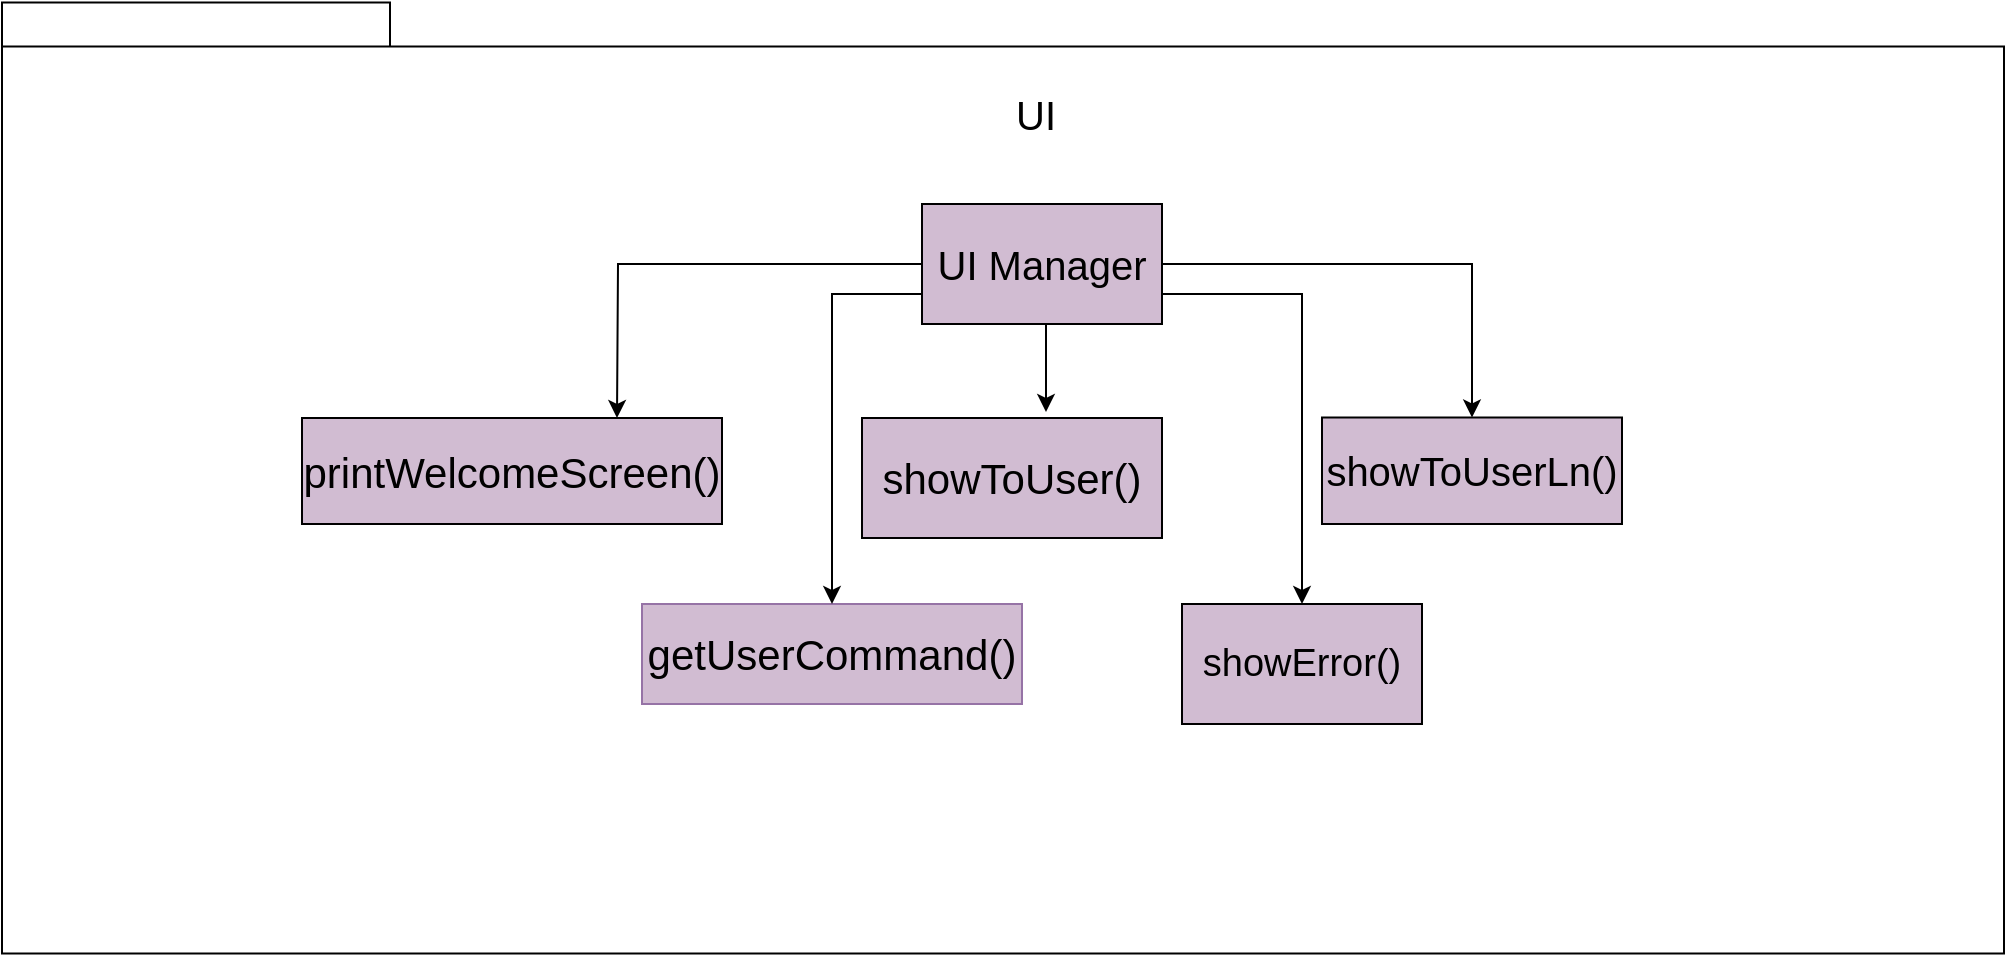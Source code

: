 <mxfile version="13.9.2" type="github">
  <diagram name="Page-1" id="b5b7bab2-c9e2-2cf4-8b2a-24fd1a2a6d21">
    <mxGraphModel dx="782" dy="437" grid="1" gridSize="10" guides="1" tooltips="1" connect="1" arrows="1" fold="1" page="1" pageScale="1" pageWidth="827" pageHeight="1169" background="#ffffff" math="0" shadow="0">
      <root>
        <mxCell id="0" />
        <mxCell id="1" parent="0" />
        <mxCell id="6e0c8c40b5770093-72" value="" style="shape=folder;fontStyle=1;spacingTop=10;tabWidth=194;tabHeight=22;tabPosition=left;html=1;rounded=0;shadow=0;comic=0;labelBackgroundColor=none;strokeWidth=1;fillColor=none;fontFamily=Verdana;fontSize=10;align=center;" parent="1" vertex="1">
          <mxGeometry x="310" y="109.25" width="1001" height="475.5" as="geometry" />
        </mxCell>
        <mxCell id="SDTG_R8VkgxWELLOiTUD-3" value="&lt;font style=&quot;font-size: 20px&quot;&gt;UI&lt;/font&gt;" style="text;html=1;strokeColor=none;fillColor=none;align=center;verticalAlign=middle;whiteSpace=wrap;rounded=0;" parent="1" vertex="1">
          <mxGeometry x="807" y="154.5" width="40" height="20" as="geometry" />
        </mxCell>
        <mxCell id="SDTG_R8VkgxWELLOiTUD-4" value="&lt;font style=&quot;font-size: 20px&quot;&gt;UI Manager&lt;/font&gt;" style="rounded=0;whiteSpace=wrap;html=1;fillColor=#d1bcd2;" parent="1" vertex="1">
          <mxGeometry x="770" y="210" width="120" height="60" as="geometry" />
        </mxCell>
        <mxCell id="SDTG_R8VkgxWELLOiTUD-5" value="&lt;font style=&quot;font-size: 21px&quot;&gt;printWelcomeScreen()&lt;/font&gt;" style="rounded=0;whiteSpace=wrap;html=1;fillColor=#d1bcd2;" parent="1" vertex="1">
          <mxGeometry x="460" y="317" width="210" height="53" as="geometry" />
        </mxCell>
        <mxCell id="SDTG_R8VkgxWELLOiTUD-6" value="" style="endArrow=classic;html=1;entryX=0.75;entryY=0;entryDx=0;entryDy=0;exitX=0;exitY=0.5;exitDx=0;exitDy=0;rounded=0;" parent="1" source="SDTG_R8VkgxWELLOiTUD-4" target="SDTG_R8VkgxWELLOiTUD-5" edge="1">
          <mxGeometry width="50" height="50" relative="1" as="geometry">
            <mxPoint x="710" y="320" as="sourcePoint" />
            <mxPoint x="760" y="270" as="targetPoint" />
            <Array as="points">
              <mxPoint x="618" y="240" />
            </Array>
          </mxGeometry>
        </mxCell>
        <mxCell id="SDTG_R8VkgxWELLOiTUD-7" value="&lt;font style=&quot;font-size: 21px&quot;&gt;showToUser()&lt;/font&gt;" style="rounded=0;whiteSpace=wrap;html=1;fillColor=#d1bcd2;" parent="1" vertex="1">
          <mxGeometry x="740" y="317" width="150" height="60" as="geometry" />
        </mxCell>
        <mxCell id="SDTG_R8VkgxWELLOiTUD-8" value="" style="endArrow=classic;html=1;" parent="1" edge="1">
          <mxGeometry width="50" height="50" relative="1" as="geometry">
            <mxPoint x="832" y="270" as="sourcePoint" />
            <mxPoint x="832" y="314" as="targetPoint" />
          </mxGeometry>
        </mxCell>
        <mxCell id="SDTG_R8VkgxWELLOiTUD-9" value="&lt;font style=&quot;font-size: 20px&quot;&gt;showToUserLn()&lt;/font&gt;" style="rounded=0;whiteSpace=wrap;html=1;fillColor=#d1bcd2;" parent="1" vertex="1">
          <mxGeometry x="970" y="316.75" width="150" height="53.25" as="geometry" />
        </mxCell>
        <mxCell id="SDTG_R8VkgxWELLOiTUD-10" value="&lt;font style=&quot;font-size: 21px&quot;&gt;getUserCommand()&lt;/font&gt;" style="rounded=0;whiteSpace=wrap;html=1;strokeColor=#9673a6;fillColor=#d1bcd2;" parent="1" vertex="1">
          <mxGeometry x="630" y="410" width="190" height="50" as="geometry" />
        </mxCell>
        <mxCell id="SDTG_R8VkgxWELLOiTUD-11" value="&lt;font style=&quot;font-size: 19px&quot;&gt;showError()&lt;/font&gt;" style="rounded=0;whiteSpace=wrap;html=1;fillColor=#d1bcd2;" parent="1" vertex="1">
          <mxGeometry x="900" y="410" width="120" height="60" as="geometry" />
        </mxCell>
        <mxCell id="SDTG_R8VkgxWELLOiTUD-12" value="" style="endArrow=classic;html=1;entryX=0.5;entryY=0;entryDx=0;entryDy=0;exitX=0;exitY=0.75;exitDx=0;exitDy=0;rounded=0;" parent="1" source="SDTG_R8VkgxWELLOiTUD-4" target="SDTG_R8VkgxWELLOiTUD-10" edge="1">
          <mxGeometry width="50" height="50" relative="1" as="geometry">
            <mxPoint x="710" y="300" as="sourcePoint" />
            <mxPoint x="760" y="250" as="targetPoint" />
            <Array as="points">
              <mxPoint x="725" y="255" />
            </Array>
          </mxGeometry>
        </mxCell>
        <mxCell id="SDTG_R8VkgxWELLOiTUD-14" value="" style="endArrow=classic;html=1;entryX=0.5;entryY=0;entryDx=0;entryDy=0;exitX=1;exitY=0.5;exitDx=0;exitDy=0;rounded=0;" parent="1" source="SDTG_R8VkgxWELLOiTUD-4" target="SDTG_R8VkgxWELLOiTUD-9" edge="1">
          <mxGeometry width="50" height="50" relative="1" as="geometry">
            <mxPoint x="710" y="300" as="sourcePoint" />
            <mxPoint x="760" y="250" as="targetPoint" />
            <Array as="points">
              <mxPoint x="1045" y="240" />
            </Array>
          </mxGeometry>
        </mxCell>
        <mxCell id="bf0NJmQc_Xco9tk7xo6S-2" value="" style="endArrow=classic;html=1;entryX=0.5;entryY=0;entryDx=0;entryDy=0;exitX=1;exitY=0.75;exitDx=0;exitDy=0;rounded=0;" edge="1" parent="1" source="SDTG_R8VkgxWELLOiTUD-4" target="SDTG_R8VkgxWELLOiTUD-11">
          <mxGeometry width="50" height="50" relative="1" as="geometry">
            <mxPoint x="780" y="320" as="sourcePoint" />
            <mxPoint x="830" y="270" as="targetPoint" />
            <Array as="points">
              <mxPoint x="960" y="255" />
            </Array>
          </mxGeometry>
        </mxCell>
      </root>
    </mxGraphModel>
  </diagram>
</mxfile>
